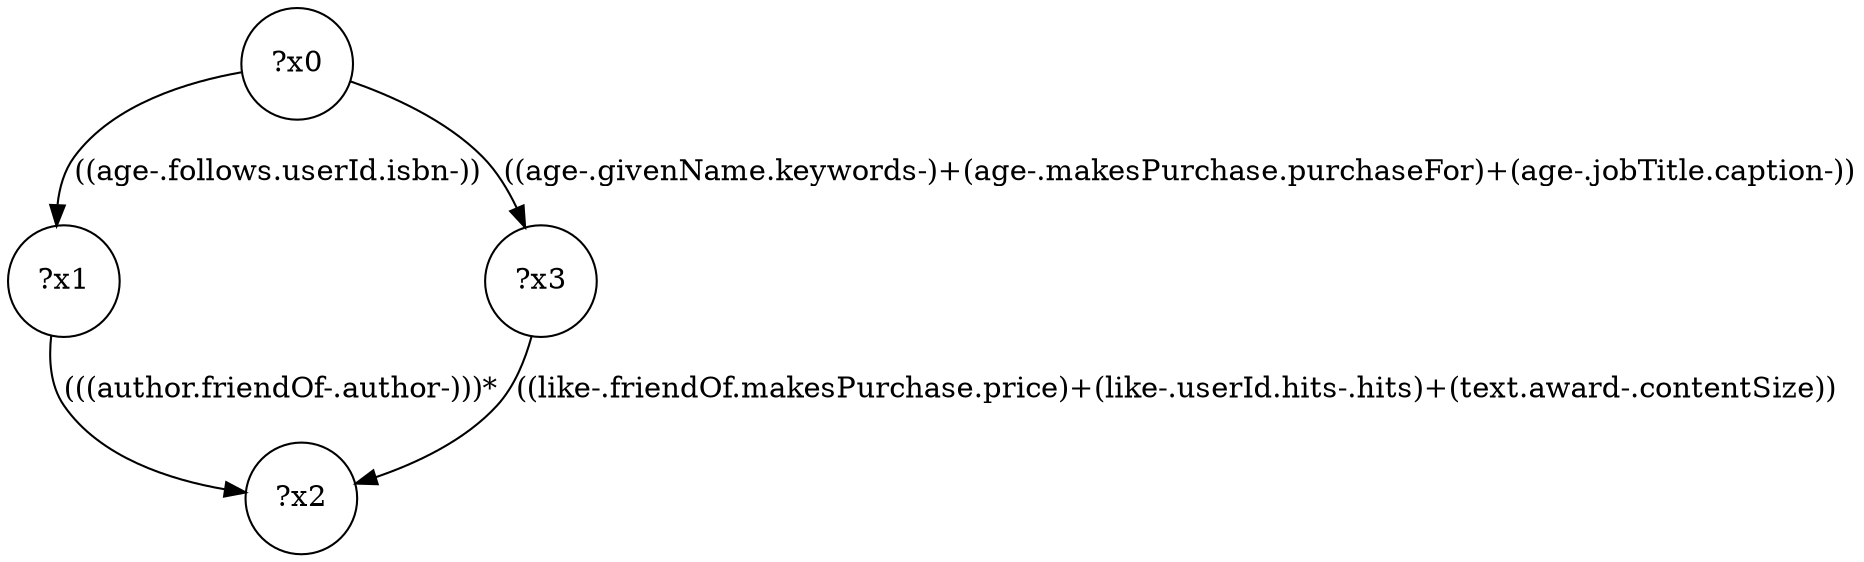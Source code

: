 digraph g {
	x0 [shape=circle, label="?x0"];
	x1 [shape=circle, label="?x1"];
	x0 -> x1 [label="((age-.follows.userId.isbn-))"];
	x2 [shape=circle, label="?x2"];
	x1 -> x2 [label="(((author.friendOf-.author-)))*"];
	x3 [shape=circle, label="?x3"];
	x0 -> x3 [label="((age-.givenName.keywords-)+(age-.makesPurchase.purchaseFor)+(age-.jobTitle.caption-))"];
	x3 -> x2 [label="((like-.friendOf.makesPurchase.price)+(like-.userId.hits-.hits)+(text.award-.contentSize))"];
}
